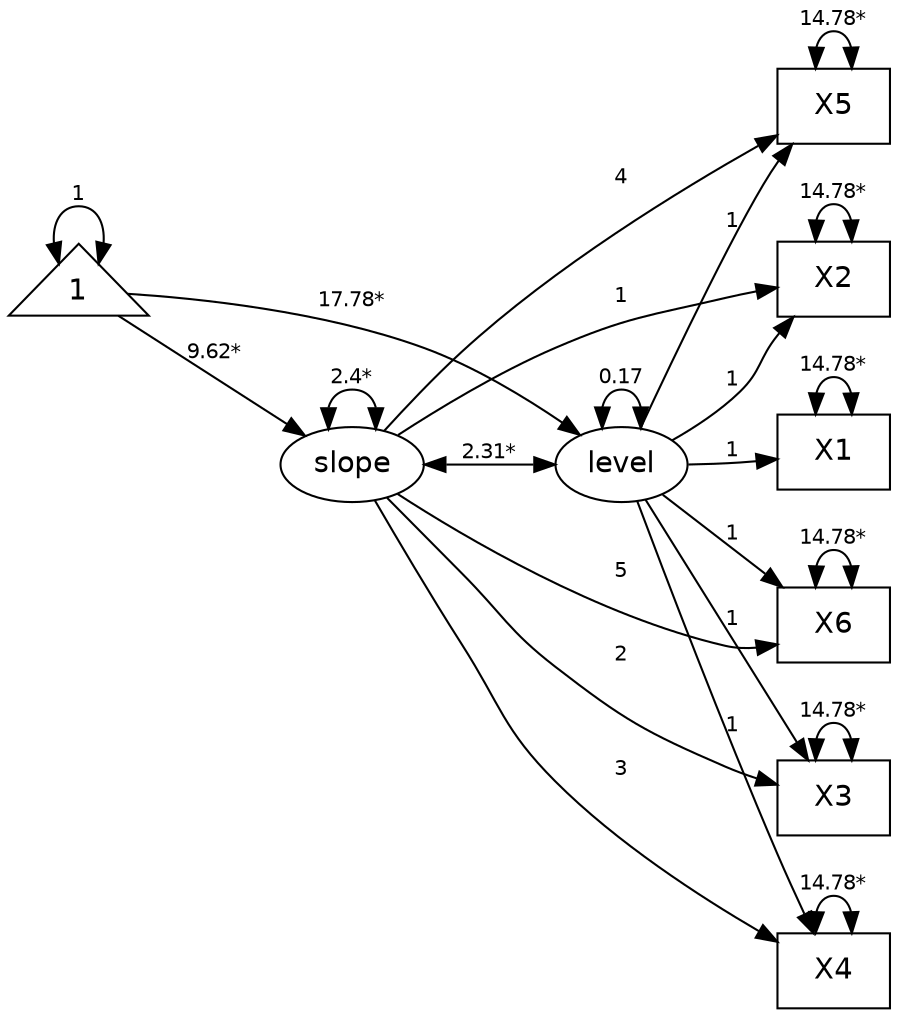 digraph "pathdiagram" {
  rankdir=LR;
  size="8,8";
  node [fontname="Helvetica" fontsize=14 shape=box];
  edge [fontname="Helvetica" fontsize=10];
  center=1;
  "level" [shape=ellipse]
  "slope" [shape=ellipse]
  "1" [shape=triangle]
  "1" -> "1" [label="1"   dir=both]
  "level" -> "X1" [label="1"];
  "level" -> "X2" [label="1"];
  "slope" -> "X2" [label="1"];
  "level" -> "X3" [label="1"];
  "slope" -> "X3" [label="2"];
  "level" -> "X4" [label="1"];
  "slope" -> "X4" [label="3"];
  "level" -> "X5" [label="1"];
  "slope" -> "X5" [label="4"];
  "level" -> "X6" [label="1"];
  "slope" -> "X6" [label="5"];
  "1" -> "level" [label="17.78*"];
  "1" -> "slope" [label="9.62*"];
  "X1" -> "X1" [label="14.78*"  dir=both];
  "X2" -> "X2" [label="14.78*"  dir=both];
  "X3" -> "X3" [label="14.78*"  dir=both];
  "X4" -> "X4" [label="14.78*"  dir=both];
  "X5" -> "X5" [label="14.78*"  dir=both];
  "X6" -> "X6" [label="14.78*"  dir=both];
  "level" -> "level" [label="0.17"  dir=both];
  "slope" -> "level" [label="2.31*"  dir=both];
  "slope" -> "slope" [label="2.4*"  dir=both];
}
